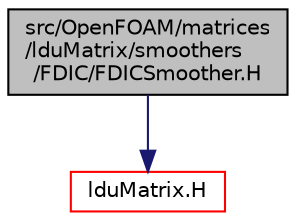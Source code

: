 digraph "src/OpenFOAM/matrices/lduMatrix/smoothers/FDIC/FDICSmoother.H"
{
  bgcolor="transparent";
  edge [fontname="Helvetica",fontsize="10",labelfontname="Helvetica",labelfontsize="10"];
  node [fontname="Helvetica",fontsize="10",shape=record];
  Node0 [label="src/OpenFOAM/matrices\l/lduMatrix/smoothers\l/FDIC/FDICSmoother.H",height=0.2,width=0.4,color="black", fillcolor="grey75", style="filled", fontcolor="black"];
  Node0 -> Node1 [color="midnightblue",fontsize="10",style="solid",fontname="Helvetica"];
  Node1 [label="lduMatrix.H",height=0.2,width=0.4,color="red",URL="$a11309.html"];
}
